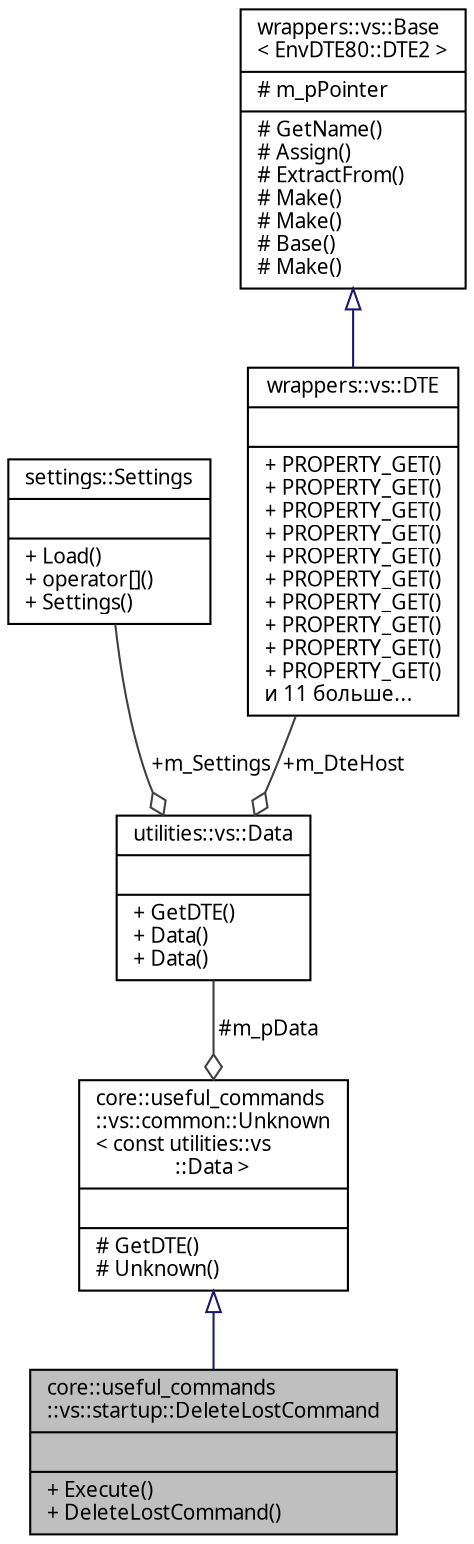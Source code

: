 digraph "core::useful_commands::vs::startup::DeleteLostCommand"
{
 // INTERACTIVE_SVG=YES
  edge [fontname="Verdana",fontsize="10",labelfontname="Verdana",labelfontsize="10"];
  node [fontname="Verdana",fontsize="10",shape=record];
  Node1 [label="{core::useful_commands\l::vs::startup::DeleteLostCommand\n||+ Execute()\l+ DeleteLostCommand()\l}",height=0.2,width=0.4,color="black", fillcolor="grey75", style="filled", fontcolor="black"];
  Node2 -> Node1 [dir="back",color="midnightblue",fontsize="10",style="solid",arrowtail="onormal",fontname="Verdana"];
  Node2 [label="{core::useful_commands\l::vs::common::Unknown\l\< const utilities::vs\l::Data \>\n||# GetDTE()\l# Unknown()\l}",height=0.2,width=0.4,color="black", fillcolor="white", style="filled",URL="$classcore_1_1useful__commands_1_1vs_1_1common_1_1_unknown.html"];
  Node3 -> Node2 [color="grey25",fontsize="10",style="solid",label=" #m_pData" ,arrowhead="odiamond",fontname="Verdana"];
  Node3 [label="{utilities::vs::Data\n||+ GetDTE()\l+ Data()\l+ Data()\l}",height=0.2,width=0.4,color="black", fillcolor="white", style="filled",URL="$classutilities_1_1vs_1_1_data.html",tooltip="Класс входит в Раздел Utilities   Класс, содержащий данные, передаваемые командам надстройки..."];
  Node4 -> Node3 [color="grey25",fontsize="10",style="solid",label=" +m_Settings" ,arrowhead="odiamond",fontname="Verdana"];
  Node4 [label="{settings::Settings\n||+ Load()\l+ operator[]()\l+ Settings()\l}",height=0.2,width=0.4,color="black", fillcolor="white", style="filled",URL="$classsettings_1_1_settings.html",tooltip="Класс входит в Settings   Класс доступа к надстройкам системы. "];
  Node5 -> Node3 [color="grey25",fontsize="10",style="solid",label=" +m_DteHost" ,arrowhead="odiamond",fontname="Verdana"];
  Node5 [label="{wrappers::vs::DTE\n||+ PROPERTY_GET()\l+ PROPERTY_GET()\l+ PROPERTY_GET()\l+ PROPERTY_GET()\l+ PROPERTY_GET()\l+ PROPERTY_GET()\l+ PROPERTY_GET()\l+ PROPERTY_GET()\l+ PROPERTY_GET()\l+ PROPERTY_GET()\lи 11 больше...\l}",height=0.2,width=0.4,color="black", fillcolor="white", style="filled",URL="$classwrappers_1_1vs_1_1_d_t_e.html",tooltip="Класс входит в Проект Ide   Класс-обертка для EnvDTE80::DTE2. "];
  Node6 -> Node5 [dir="back",color="midnightblue",fontsize="10",style="solid",arrowtail="onormal",fontname="Verdana"];
  Node6 [label="{wrappers::vs::Base\l\< EnvDTE80::DTE2 \>\n|# m_pPointer\l|# GetName()\l# Assign()\l# ExtractFrom()\l# Make()\l# Make()\l# Base()\l# Make()\l}",height=0.2,width=0.4,color="black", fillcolor="white", style="filled",URL="$classwrappers_1_1vs_1_1_base.html"];
}
